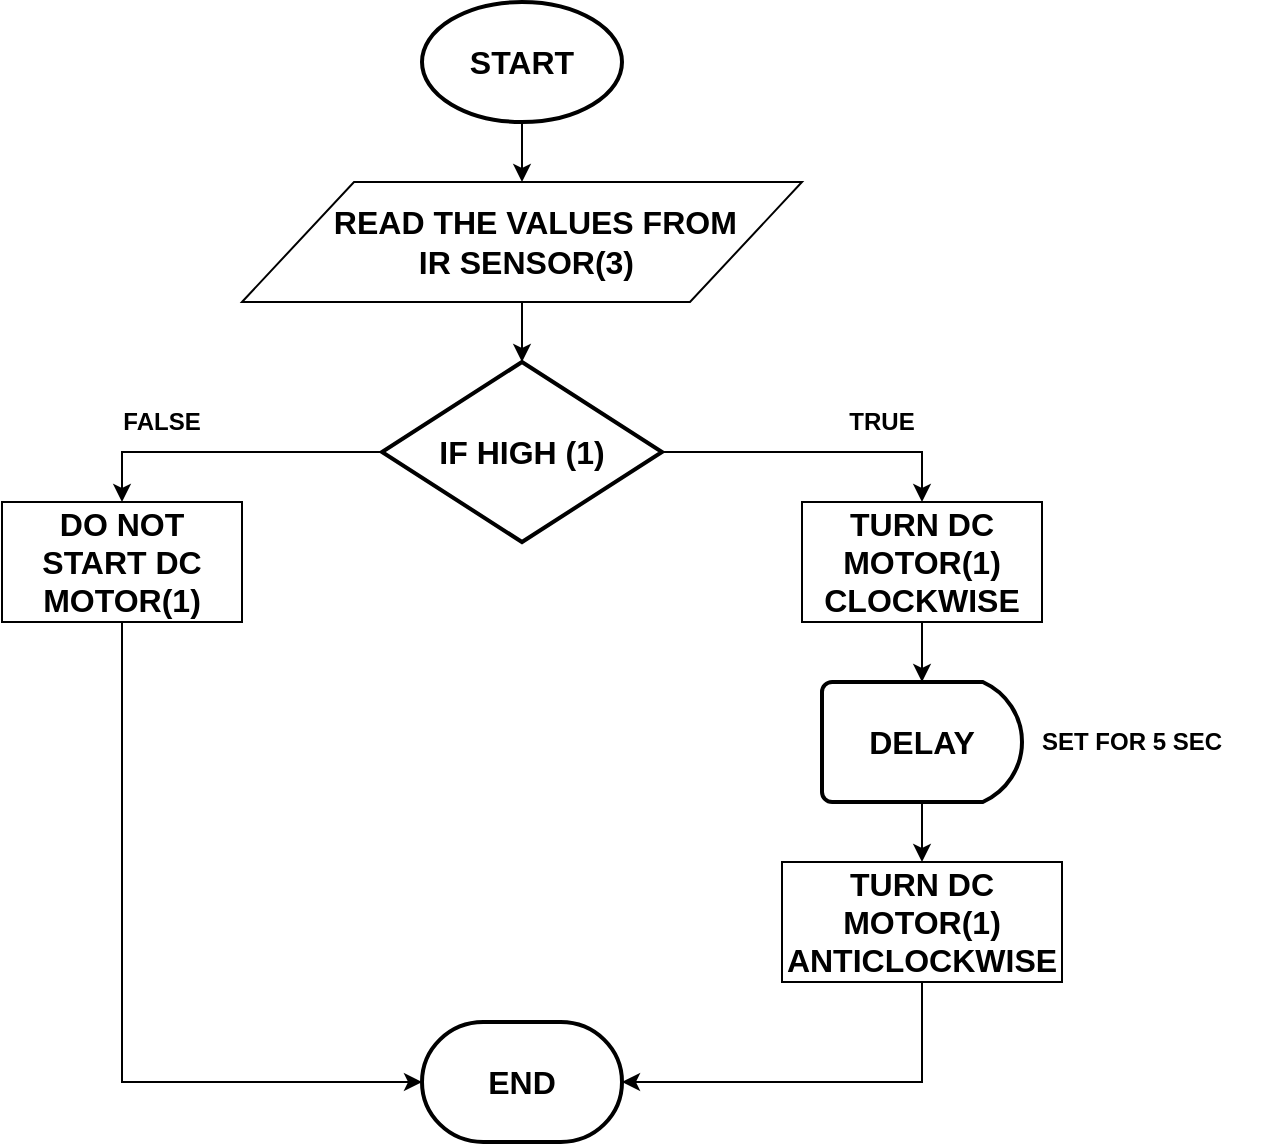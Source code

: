 <mxfile version="12.1.1" type="github" pages="7"><diagram id="cpXHXm1eKfsAVP_peRb-" name="Page-1"><mxGraphModel dx="1024" dy="534" grid="1" gridSize="10" guides="1" tooltips="1" connect="1" arrows="1" fold="1" page="1" pageScale="1" pageWidth="850" pageHeight="1100" math="0" shadow="0"><root><mxCell id="0"/><mxCell id="1" parent="0"/><mxCell id="8FethYxTrr61suT6uDhl-6" value="" style="edgeStyle=orthogonalEdgeStyle;rounded=0;orthogonalLoop=1;jettySize=auto;html=1;" edge="1" parent="1" source="8FethYxTrr61suT6uDhl-2" target="8FethYxTrr61suT6uDhl-3"><mxGeometry relative="1" as="geometry"/></mxCell><mxCell id="8FethYxTrr61suT6uDhl-2" value="&lt;font size=&quot;3&quot;&gt;&lt;b&gt;START&lt;/b&gt;&lt;/font&gt;" style="strokeWidth=2;html=1;shape=mxgraph.flowchart.start_1;whiteSpace=wrap;" vertex="1" parent="1"><mxGeometry x="360" y="20" width="100" height="60" as="geometry"/></mxCell><mxCell id="8FethYxTrr61suT6uDhl-5" value="" style="edgeStyle=orthogonalEdgeStyle;rounded=0;orthogonalLoop=1;jettySize=auto;html=1;" edge="1" parent="1" source="8FethYxTrr61suT6uDhl-3" target="8FethYxTrr61suT6uDhl-4"><mxGeometry relative="1" as="geometry"/></mxCell><mxCell id="8FethYxTrr61suT6uDhl-3" value="&lt;font size=&quot;3&quot;&gt;&lt;b&gt;&amp;nbsp; &amp;nbsp;READ THE VALUES FROM&lt;br&gt;&amp;nbsp;IR SENSOR(3)&lt;/b&gt;&lt;/font&gt;" style="shape=parallelogram;perimeter=parallelogramPerimeter;whiteSpace=wrap;html=1;" vertex="1" parent="1"><mxGeometry x="270" y="110" width="280" height="60" as="geometry"/></mxCell><mxCell id="8FethYxTrr61suT6uDhl-12" style="edgeStyle=orthogonalEdgeStyle;rounded=0;orthogonalLoop=1;jettySize=auto;html=1;exitX=1;exitY=0.5;exitDx=0;exitDy=0;exitPerimeter=0;entryX=0.5;entryY=0;entryDx=0;entryDy=0;" edge="1" parent="1" source="8FethYxTrr61suT6uDhl-4" target="8FethYxTrr61suT6uDhl-9"><mxGeometry relative="1" as="geometry"/></mxCell><mxCell id="8FethYxTrr61suT6uDhl-15" style="edgeStyle=orthogonalEdgeStyle;rounded=0;orthogonalLoop=1;jettySize=auto;html=1;exitX=0;exitY=0.5;exitDx=0;exitDy=0;exitPerimeter=0;entryX=0.5;entryY=0;entryDx=0;entryDy=0;" edge="1" parent="1" source="8FethYxTrr61suT6uDhl-4" target="8FethYxTrr61suT6uDhl-14"><mxGeometry relative="1" as="geometry"/></mxCell><mxCell id="8FethYxTrr61suT6uDhl-4" value="&lt;font size=&quot;3&quot;&gt;&lt;b&gt;IF HIGH (1)&lt;/b&gt;&lt;/font&gt;" style="strokeWidth=2;html=1;shape=mxgraph.flowchart.decision;whiteSpace=wrap;" vertex="1" parent="1"><mxGeometry x="340" y="200" width="140" height="90" as="geometry"/></mxCell><mxCell id="8FethYxTrr61suT6uDhl-24" value="" style="edgeStyle=orthogonalEdgeStyle;rounded=0;orthogonalLoop=1;jettySize=auto;html=1;" edge="1" parent="1" source="8FethYxTrr61suT6uDhl-9" target="8FethYxTrr61suT6uDhl-22"><mxGeometry relative="1" as="geometry"/></mxCell><mxCell id="8FethYxTrr61suT6uDhl-9" value="&lt;font size=&quot;3&quot;&gt;&lt;b&gt;TURN DC MOTOR(1) CLOCKWISE&lt;/b&gt;&lt;/font&gt;" style="rounded=0;whiteSpace=wrap;html=1;" vertex="1" parent="1"><mxGeometry x="550" y="270" width="120" height="60" as="geometry"/></mxCell><mxCell id="8FethYxTrr61suT6uDhl-33" style="edgeStyle=orthogonalEdgeStyle;rounded=0;orthogonalLoop=1;jettySize=auto;html=1;exitX=0.5;exitY=1;exitDx=0;exitDy=0;entryX=0;entryY=0.5;entryDx=0;entryDy=0;entryPerimeter=0;" edge="1" parent="1" source="8FethYxTrr61suT6uDhl-14" target="8FethYxTrr61suT6uDhl-31"><mxGeometry relative="1" as="geometry"/></mxCell><mxCell id="8FethYxTrr61suT6uDhl-14" value="&lt;font size=&quot;3&quot;&gt;&lt;b&gt;DO NOT START DC MOTOR(1)&lt;/b&gt;&lt;/font&gt;" style="rounded=0;whiteSpace=wrap;html=1;" vertex="1" parent="1"><mxGeometry x="150" y="270" width="120" height="60" as="geometry"/></mxCell><mxCell id="8FethYxTrr61suT6uDhl-16" value="&lt;b&gt;FALSE&lt;/b&gt;" style="text;html=1;strokeColor=none;fillColor=none;align=center;verticalAlign=middle;whiteSpace=wrap;rounded=0;" vertex="1" parent="1"><mxGeometry x="210" y="220" width="40" height="20" as="geometry"/></mxCell><mxCell id="8FethYxTrr61suT6uDhl-17" value="&lt;b&gt;TRUE&lt;/b&gt;" style="text;html=1;strokeColor=none;fillColor=none;align=center;verticalAlign=middle;whiteSpace=wrap;rounded=0;" vertex="1" parent="1"><mxGeometry x="570" y="220" width="40" height="20" as="geometry"/></mxCell><mxCell id="8FethYxTrr61suT6uDhl-28" value="" style="edgeStyle=orthogonalEdgeStyle;rounded=0;orthogonalLoop=1;jettySize=auto;html=1;" edge="1" parent="1" source="8FethYxTrr61suT6uDhl-22" target="8FethYxTrr61suT6uDhl-27"><mxGeometry relative="1" as="geometry"/></mxCell><mxCell id="8FethYxTrr61suT6uDhl-22" value="&lt;font size=&quot;3&quot;&gt;&lt;b&gt;DELAY&lt;/b&gt;&lt;/font&gt;" style="strokeWidth=2;html=1;shape=mxgraph.flowchart.delay;whiteSpace=wrap;" vertex="1" parent="1"><mxGeometry x="560" y="360" width="100" height="60" as="geometry"/></mxCell><mxCell id="8FethYxTrr61suT6uDhl-23" value="&lt;b&gt;SET FOR 5 SEC&lt;/b&gt;" style="text;html=1;strokeColor=none;fillColor=none;align=center;verticalAlign=middle;whiteSpace=wrap;rounded=0;" vertex="1" parent="1"><mxGeometry x="640" y="380" width="150" height="20" as="geometry"/></mxCell><mxCell id="8FethYxTrr61suT6uDhl-32" style="edgeStyle=orthogonalEdgeStyle;rounded=0;orthogonalLoop=1;jettySize=auto;html=1;exitX=0.5;exitY=1;exitDx=0;exitDy=0;entryX=1;entryY=0.5;entryDx=0;entryDy=0;entryPerimeter=0;" edge="1" parent="1" source="8FethYxTrr61suT6uDhl-27" target="8FethYxTrr61suT6uDhl-31"><mxGeometry relative="1" as="geometry"/></mxCell><mxCell id="8FethYxTrr61suT6uDhl-27" value="&lt;font size=&quot;3&quot;&gt;&lt;b&gt;TURN DC MOTOR(1) ANTICLOCKWISE&lt;/b&gt;&lt;/font&gt;" style="rounded=0;whiteSpace=wrap;html=1;" vertex="1" parent="1"><mxGeometry x="540" y="450" width="140" height="60" as="geometry"/></mxCell><mxCell id="8FethYxTrr61suT6uDhl-31" value="&lt;font size=&quot;3&quot;&gt;&lt;b&gt;END&lt;/b&gt;&lt;/font&gt;" style="strokeWidth=2;html=1;shape=mxgraph.flowchart.terminator;whiteSpace=wrap;" vertex="1" parent="1"><mxGeometry x="360" y="530" width="100" height="60" as="geometry"/></mxCell></root></mxGraphModel></diagram><diagram id="CAY4Hf5fbWsNKcByDuMs" name="Page-2"><mxGraphModel dx="1056" dy="500" grid="1" gridSize="10" guides="1" tooltips="1" connect="1" arrows="1" fold="1" page="1" pageScale="1" pageWidth="850" pageHeight="1100" math="0" shadow="0"><root><mxCell id="u-xhcLlaOFGjCCtifoSP-0"/><mxCell id="u-xhcLlaOFGjCCtifoSP-1" parent="u-xhcLlaOFGjCCtifoSP-0"/><mxCell id="FyLErcn6XlF7ZaByzEpD-0" value="" style="edgeStyle=orthogonalEdgeStyle;rounded=0;orthogonalLoop=1;jettySize=auto;html=1;" edge="1" parent="u-xhcLlaOFGjCCtifoSP-1" source="u-xhcLlaOFGjCCtifoSP-2" target="fEO65_4RkykezhQG9S5--1"><mxGeometry relative="1" as="geometry"/></mxCell><mxCell id="u-xhcLlaOFGjCCtifoSP-2" value="&lt;font size=&quot;3&quot;&gt;&lt;b&gt;START&lt;/b&gt;&lt;/font&gt;" style="strokeWidth=2;html=1;shape=mxgraph.flowchart.start_1;whiteSpace=wrap;" vertex="1" parent="u-xhcLlaOFGjCCtifoSP-1"><mxGeometry x="375" y="20" width="100" height="60" as="geometry"/></mxCell><mxCell id="FyLErcn6XlF7ZaByzEpD-2" value="" style="edgeStyle=orthogonalEdgeStyle;rounded=0;orthogonalLoop=1;jettySize=auto;html=1;" edge="1" parent="u-xhcLlaOFGjCCtifoSP-1" source="fEO65_4RkykezhQG9S5--1" target="FyLErcn6XlF7ZaByzEpD-1"><mxGeometry relative="1" as="geometry"/></mxCell><mxCell id="fEO65_4RkykezhQG9S5--1" value="&lt;font size=&quot;3&quot;&gt;&lt;b&gt;&amp;nbsp; &amp;nbsp;READ VALUE FROM&lt;br&gt;IR SENSOR(2)&lt;br&gt;&lt;/b&gt;&lt;/font&gt;" style="shape=parallelogram;perimeter=parallelogramPerimeter;whiteSpace=wrap;html=1;" vertex="1" parent="u-xhcLlaOFGjCCtifoSP-1"><mxGeometry x="315" y="120" width="220" height="50" as="geometry"/></mxCell><mxCell id="OZX6bhbdG9XYP2vnnrGB-3" style="edgeStyle=orthogonalEdgeStyle;rounded=0;orthogonalLoop=1;jettySize=auto;html=1;exitX=1;exitY=0.5;exitDx=0;exitDy=0;exitPerimeter=0;entryX=0.5;entryY=0;entryDx=0;entryDy=0;" edge="1" parent="u-xhcLlaOFGjCCtifoSP-1" source="FyLErcn6XlF7ZaByzEpD-1" target="FyLErcn6XlF7ZaByzEpD-3"><mxGeometry relative="1" as="geometry"/></mxCell><mxCell id="OZX6bhbdG9XYP2vnnrGB-4" style="edgeStyle=orthogonalEdgeStyle;rounded=0;orthogonalLoop=1;jettySize=auto;html=1;exitX=0;exitY=0.5;exitDx=0;exitDy=0;exitPerimeter=0;entryX=0.5;entryY=0;entryDx=0;entryDy=0;" edge="1" parent="u-xhcLlaOFGjCCtifoSP-1" source="FyLErcn6XlF7ZaByzEpD-1" target="FyLErcn6XlF7ZaByzEpD-4"><mxGeometry relative="1" as="geometry"/></mxCell><mxCell id="FyLErcn6XlF7ZaByzEpD-1" value="&lt;font size=&quot;3&quot;&gt;&lt;b&gt;IF HIGH (1)&lt;/b&gt;&lt;/font&gt;" style="strokeWidth=2;html=1;shape=mxgraph.flowchart.decision;whiteSpace=wrap;" vertex="1" parent="u-xhcLlaOFGjCCtifoSP-1"><mxGeometry x="360" y="210" width="130" height="80" as="geometry"/></mxCell><mxCell id="bQ8iNKtZV4KZ_JRPeoKC-1" style="edgeStyle=orthogonalEdgeStyle;rounded=0;orthogonalLoop=1;jettySize=auto;html=1;exitX=0.5;exitY=1;exitDx=0;exitDy=0;entryX=1;entryY=0.5;entryDx=0;entryDy=0;entryPerimeter=0;" edge="1" parent="u-xhcLlaOFGjCCtifoSP-1" source="FyLErcn6XlF7ZaByzEpD-3" target="bQ8iNKtZV4KZ_JRPeoKC-0"><mxGeometry relative="1" as="geometry"/></mxCell><mxCell id="FyLErcn6XlF7ZaByzEpD-3" value="&lt;font size=&quot;3&quot;&gt;&lt;b&gt;TURN DC MOTOR(2) CLOCKWISE&lt;/b&gt;&lt;/font&gt;" style="rounded=0;whiteSpace=wrap;html=1;" vertex="1" parent="u-xhcLlaOFGjCCtifoSP-1"><mxGeometry x="560" y="280" width="120" height="60" as="geometry"/></mxCell><mxCell id="bQ8iNKtZV4KZ_JRPeoKC-2" style="edgeStyle=orthogonalEdgeStyle;rounded=0;orthogonalLoop=1;jettySize=auto;html=1;exitX=0.5;exitY=1;exitDx=0;exitDy=0;entryX=0;entryY=0.5;entryDx=0;entryDy=0;entryPerimeter=0;" edge="1" parent="u-xhcLlaOFGjCCtifoSP-1" source="FyLErcn6XlF7ZaByzEpD-4" target="bQ8iNKtZV4KZ_JRPeoKC-0"><mxGeometry relative="1" as="geometry"/></mxCell><mxCell id="FyLErcn6XlF7ZaByzEpD-4" value="&lt;font size=&quot;3&quot;&gt;&lt;b&gt;DO NOT START DC MOTOR(2)&lt;/b&gt;&lt;/font&gt;" style="rounded=0;whiteSpace=wrap;html=1;" vertex="1" parent="u-xhcLlaOFGjCCtifoSP-1"><mxGeometry x="160" y="280" width="120" height="60" as="geometry"/></mxCell><mxCell id="OZX6bhbdG9XYP2vnnrGB-0" value="&lt;b&gt;TRUE&lt;/b&gt;" style="text;html=1;strokeColor=none;fillColor=none;align=center;verticalAlign=middle;whiteSpace=wrap;rounded=0;" vertex="1" parent="u-xhcLlaOFGjCCtifoSP-1"><mxGeometry x="580" y="230" width="40" height="20" as="geometry"/></mxCell><mxCell id="OZX6bhbdG9XYP2vnnrGB-5" value="FALSE" style="text;html=1;strokeColor=none;fillColor=none;align=center;verticalAlign=middle;whiteSpace=wrap;rounded=0;fontStyle=1" vertex="1" parent="u-xhcLlaOFGjCCtifoSP-1"><mxGeometry x="220" y="230" width="40" height="20" as="geometry"/></mxCell><mxCell id="bQ8iNKtZV4KZ_JRPeoKC-0" value="&lt;font size=&quot;3&quot;&gt;&lt;b&gt;END&lt;/b&gt;&lt;/font&gt;" style="strokeWidth=2;html=1;shape=mxgraph.flowchart.terminator;whiteSpace=wrap;" vertex="1" parent="u-xhcLlaOFGjCCtifoSP-1"><mxGeometry x="375" y="360" width="100" height="60" as="geometry"/></mxCell></root></mxGraphModel></diagram><diagram id="LrF_EKlVP5CnJjYP0_e4" name="Page-3"><mxGraphModel dx="1024" dy="485" grid="1" gridSize="10" guides="1" tooltips="1" connect="1" arrows="1" fold="1" page="1" pageScale="1" pageWidth="850" pageHeight="1100" math="0" shadow="0"><root><mxCell id="0ZrdCVN7VsEObUa_Q7EB-0"/><mxCell id="0ZrdCVN7VsEObUa_Q7EB-1" parent="0ZrdCVN7VsEObUa_Q7EB-0"/><mxCell id="0ZrdCVN7VsEObUa_Q7EB-5" value="" style="edgeStyle=orthogonalEdgeStyle;rounded=0;orthogonalLoop=1;jettySize=auto;html=1;" edge="1" parent="0ZrdCVN7VsEObUa_Q7EB-1" source="0ZrdCVN7VsEObUa_Q7EB-2" target="0ZrdCVN7VsEObUa_Q7EB-3"><mxGeometry relative="1" as="geometry"/></mxCell><mxCell id="0ZrdCVN7VsEObUa_Q7EB-2" value="&lt;font size=&quot;3&quot;&gt;&lt;b&gt;START&lt;/b&gt;&lt;/font&gt;" style="strokeWidth=2;html=1;shape=mxgraph.flowchart.start_1;whiteSpace=wrap;" vertex="1" parent="0ZrdCVN7VsEObUa_Q7EB-1"><mxGeometry x="370" y="30" width="100" height="60" as="geometry"/></mxCell><mxCell id="0ZrdCVN7VsEObUa_Q7EB-6" value="" style="edgeStyle=orthogonalEdgeStyle;rounded=0;orthogonalLoop=1;jettySize=auto;html=1;" edge="1" parent="0ZrdCVN7VsEObUa_Q7EB-1" source="0ZrdCVN7VsEObUa_Q7EB-3" target="0ZrdCVN7VsEObUa_Q7EB-4"><mxGeometry relative="1" as="geometry"/></mxCell><mxCell id="0ZrdCVN7VsEObUa_Q7EB-3" value="&lt;font size=&quot;3&quot;&gt;&lt;b&gt;&amp;nbsp; &amp;nbsp;READ VALUES FROM&lt;br&gt;IR SENSOR(1)&lt;br&gt;&lt;/b&gt;&lt;/font&gt;" style="shape=parallelogram;perimeter=parallelogramPerimeter;whiteSpace=wrap;html=1;" vertex="1" parent="0ZrdCVN7VsEObUa_Q7EB-1"><mxGeometry x="300" y="120" width="240" height="50" as="geometry"/></mxCell><mxCell id="0ZrdCVN7VsEObUa_Q7EB-9" style="edgeStyle=orthogonalEdgeStyle;rounded=0;orthogonalLoop=1;jettySize=auto;html=1;exitX=1;exitY=0.5;exitDx=0;exitDy=0;entryX=0.5;entryY=0;entryDx=0;entryDy=0;" edge="1" parent="0ZrdCVN7VsEObUa_Q7EB-1" source="0ZrdCVN7VsEObUa_Q7EB-4" target="0ZrdCVN7VsEObUa_Q7EB-7"><mxGeometry relative="1" as="geometry"/></mxCell><mxCell id="0ZrdCVN7VsEObUa_Q7EB-10" style="edgeStyle=orthogonalEdgeStyle;rounded=0;orthogonalLoop=1;jettySize=auto;html=1;exitX=0;exitY=0.5;exitDx=0;exitDy=0;entryX=0.5;entryY=0;entryDx=0;entryDy=0;" edge="1" parent="0ZrdCVN7VsEObUa_Q7EB-1" source="0ZrdCVN7VsEObUa_Q7EB-4" target="0ZrdCVN7VsEObUa_Q7EB-8"><mxGeometry relative="1" as="geometry"/></mxCell><mxCell id="0ZrdCVN7VsEObUa_Q7EB-4" value="&lt;font size=&quot;3&quot;&gt;&lt;b&gt;IF HIGH (1)&lt;/b&gt;&lt;/font&gt;" style="rhombus;whiteSpace=wrap;html=1;" vertex="1" parent="0ZrdCVN7VsEObUa_Q7EB-1"><mxGeometry x="360" y="210" width="120" height="70" as="geometry"/></mxCell><mxCell id="0ZrdCVN7VsEObUa_Q7EB-14" style="edgeStyle=orthogonalEdgeStyle;rounded=0;orthogonalLoop=1;jettySize=auto;html=1;exitX=0.5;exitY=1;exitDx=0;exitDy=0;entryX=1;entryY=0.5;entryDx=0;entryDy=0;entryPerimeter=0;" edge="1" parent="0ZrdCVN7VsEObUa_Q7EB-1" source="0ZrdCVN7VsEObUa_Q7EB-7" target="0ZrdCVN7VsEObUa_Q7EB-13"><mxGeometry relative="1" as="geometry"/></mxCell><mxCell id="0ZrdCVN7VsEObUa_Q7EB-7" value="&lt;font size=&quot;3&quot;&gt;&lt;b&gt;LED BLINKS&lt;/b&gt;&lt;/font&gt;" style="rounded=0;whiteSpace=wrap;html=1;" vertex="1" parent="0ZrdCVN7VsEObUa_Q7EB-1"><mxGeometry x="550" y="280" width="120" height="40" as="geometry"/></mxCell><mxCell id="0ZrdCVN7VsEObUa_Q7EB-15" style="edgeStyle=orthogonalEdgeStyle;rounded=0;orthogonalLoop=1;jettySize=auto;html=1;exitX=0.5;exitY=1;exitDx=0;exitDy=0;entryX=0;entryY=0.5;entryDx=0;entryDy=0;entryPerimeter=0;" edge="1" parent="0ZrdCVN7VsEObUa_Q7EB-1" source="0ZrdCVN7VsEObUa_Q7EB-8" target="0ZrdCVN7VsEObUa_Q7EB-13"><mxGeometry relative="1" as="geometry"/></mxCell><mxCell id="0ZrdCVN7VsEObUa_Q7EB-8" value="&lt;font size=&quot;3&quot;&gt;&lt;b&gt;LED DO NOT BLINK&lt;/b&gt;&lt;/font&gt;" style="rounded=0;whiteSpace=wrap;html=1;" vertex="1" parent="0ZrdCVN7VsEObUa_Q7EB-1"><mxGeometry x="170" y="280" width="120" height="40" as="geometry"/></mxCell><mxCell id="0ZrdCVN7VsEObUa_Q7EB-11" value="TRUE" style="text;html=1;strokeColor=none;fillColor=none;align=center;verticalAlign=middle;whiteSpace=wrap;rounded=0;fontStyle=1" vertex="1" parent="0ZrdCVN7VsEObUa_Q7EB-1"><mxGeometry x="570" y="220" width="40" height="20" as="geometry"/></mxCell><mxCell id="0ZrdCVN7VsEObUa_Q7EB-12" value="FALSE" style="text;html=1;strokeColor=none;fillColor=none;align=center;verticalAlign=middle;whiteSpace=wrap;rounded=0;fontStyle=1" vertex="1" parent="0ZrdCVN7VsEObUa_Q7EB-1"><mxGeometry x="230" y="225" width="40" height="20" as="geometry"/></mxCell><mxCell id="0ZrdCVN7VsEObUa_Q7EB-13" value="&lt;font size=&quot;3&quot;&gt;&lt;b&gt;END&lt;/b&gt;&lt;/font&gt;" style="strokeWidth=2;html=1;shape=mxgraph.flowchart.terminator;whiteSpace=wrap;" vertex="1" parent="0ZrdCVN7VsEObUa_Q7EB-1"><mxGeometry x="370" y="340" width="100" height="60" as="geometry"/></mxCell></root></mxGraphModel></diagram><diagram id="TBn7vrWQeujHr4ChPc-y" name="Page-4"><mxGraphModel dx="1024" dy="485" grid="1" gridSize="10" guides="1" tooltips="1" connect="1" arrows="1" fold="1" page="1" pageScale="1" pageWidth="850" pageHeight="1100" math="0" shadow="0"><root><mxCell id="4yvzyzA0stSfSqZxLsbJ-0"/><mxCell id="4yvzyzA0stSfSqZxLsbJ-1" parent="4yvzyzA0stSfSqZxLsbJ-0"/><mxCell id="qxzPLow1mvBpIGoLGr41-2" value="" style="edgeStyle=orthogonalEdgeStyle;rounded=0;orthogonalLoop=1;jettySize=auto;html=1;" edge="1" parent="4yvzyzA0stSfSqZxLsbJ-1" source="qxzPLow1mvBpIGoLGr41-0" target="qxzPLow1mvBpIGoLGr41-1"><mxGeometry relative="1" as="geometry"/></mxCell><mxCell id="qxzPLow1mvBpIGoLGr41-0" value="&lt;font size=&quot;3&quot;&gt;&lt;b&gt;START&lt;/b&gt;&lt;/font&gt;" style="strokeWidth=2;html=1;shape=mxgraph.flowchart.start_1;whiteSpace=wrap;" vertex="1" parent="4yvzyzA0stSfSqZxLsbJ-1"><mxGeometry x="370" y="20" width="100" height="60" as="geometry"/></mxCell><mxCell id="3D39IuyLmu5WaIKz1epk-1" style="edgeStyle=orthogonalEdgeStyle;rounded=0;orthogonalLoop=1;jettySize=auto;html=1;exitX=0.5;exitY=1;exitDx=0;exitDy=0;entryX=0.5;entryY=0;entryDx=0;entryDy=0;entryPerimeter=0;" edge="1" parent="4yvzyzA0stSfSqZxLsbJ-1" source="qxzPLow1mvBpIGoLGr41-1" target="qxzPLow1mvBpIGoLGr41-3"><mxGeometry relative="1" as="geometry"/></mxCell><mxCell id="qxzPLow1mvBpIGoLGr41-1" value="&lt;font size=&quot;3&quot;&gt;&lt;b&gt;&amp;nbsp; &amp;nbsp;READ VALUES FROM&lt;br&gt;IR SENSOR(1)&lt;br&gt;&lt;/b&gt;&lt;/font&gt;" style="shape=parallelogram;perimeter=parallelogramPerimeter;whiteSpace=wrap;html=1;" vertex="1" parent="4yvzyzA0stSfSqZxLsbJ-1"><mxGeometry x="305" y="110" width="230" height="50" as="geometry"/></mxCell><mxCell id="3D39IuyLmu5WaIKz1epk-0" style="edgeStyle=orthogonalEdgeStyle;rounded=0;orthogonalLoop=1;jettySize=auto;html=1;exitX=1;exitY=0.5;exitDx=0;exitDy=0;exitPerimeter=0;entryX=0.5;entryY=0;entryDx=0;entryDy=0;" edge="1" parent="4yvzyzA0stSfSqZxLsbJ-1" source="qxzPLow1mvBpIGoLGr41-3" target="qxzPLow1mvBpIGoLGr41-7"><mxGeometry relative="1" as="geometry"/></mxCell><mxCell id="3D39IuyLmu5WaIKz1epk-3" style="edgeStyle=orthogonalEdgeStyle;rounded=0;orthogonalLoop=1;jettySize=auto;html=1;exitX=0;exitY=0.5;exitDx=0;exitDy=0;exitPerimeter=0;entryX=0.5;entryY=0;entryDx=0;entryDy=0;" edge="1" parent="4yvzyzA0stSfSqZxLsbJ-1" source="qxzPLow1mvBpIGoLGr41-3" target="3D39IuyLmu5WaIKz1epk-2"><mxGeometry relative="1" as="geometry"/></mxCell><mxCell id="qxzPLow1mvBpIGoLGr41-3" value="&lt;font size=&quot;3&quot;&gt;&lt;b&gt;IF HIGH (1)&lt;/b&gt;&lt;/font&gt;" style="strokeWidth=2;html=1;shape=mxgraph.flowchart.decision;whiteSpace=wrap;" vertex="1" parent="4yvzyzA0stSfSqZxLsbJ-1"><mxGeometry x="350" y="200" width="140" height="80" as="geometry"/></mxCell><mxCell id="gf_W3kQhSW7YLtDSN_tt-0" style="edgeStyle=orthogonalEdgeStyle;rounded=0;orthogonalLoop=1;jettySize=auto;html=1;exitX=0.5;exitY=1;exitDx=0;exitDy=0;entryX=1;entryY=0.5;entryDx=0;entryDy=0;entryPerimeter=0;" edge="1" parent="4yvzyzA0stSfSqZxLsbJ-1" source="qxzPLow1mvBpIGoLGr41-7" target="3D39IuyLmu5WaIKz1epk-8"><mxGeometry relative="1" as="geometry"/></mxCell><mxCell id="qxzPLow1mvBpIGoLGr41-7" value="&lt;font size=&quot;3&quot;&gt;&lt;b&gt;TURN DC MOTOR(2) CLOCKWISE&lt;/b&gt;&lt;/font&gt;" style="rounded=0;whiteSpace=wrap;html=1;" vertex="1" parent="4yvzyzA0stSfSqZxLsbJ-1"><mxGeometry x="535" y="280" width="120" height="60" as="geometry"/></mxCell><mxCell id="gf_W3kQhSW7YLtDSN_tt-1" style="edgeStyle=orthogonalEdgeStyle;rounded=0;orthogonalLoop=1;jettySize=auto;html=1;exitX=0.5;exitY=1;exitDx=0;exitDy=0;entryX=0;entryY=0.5;entryDx=0;entryDy=0;entryPerimeter=0;" edge="1" parent="4yvzyzA0stSfSqZxLsbJ-1" source="3D39IuyLmu5WaIKz1epk-2" target="3D39IuyLmu5WaIKz1epk-8"><mxGeometry relative="1" as="geometry"/></mxCell><mxCell id="3D39IuyLmu5WaIKz1epk-2" value="&lt;font size=&quot;3&quot;&gt;&lt;b&gt;DO NOT START DC MOTOR(2)&lt;/b&gt;&lt;/font&gt;" style="rounded=0;whiteSpace=wrap;html=1;" vertex="1" parent="4yvzyzA0stSfSqZxLsbJ-1"><mxGeometry x="180" y="280" width="120" height="60" as="geometry"/></mxCell><mxCell id="3D39IuyLmu5WaIKz1epk-4" value="TRUE" style="text;html=1;strokeColor=none;fillColor=none;align=center;verticalAlign=middle;whiteSpace=wrap;rounded=0;fontStyle=1" vertex="1" parent="4yvzyzA0stSfSqZxLsbJ-1"><mxGeometry x="555" y="220" width="40" height="20" as="geometry"/></mxCell><mxCell id="3D39IuyLmu5WaIKz1epk-7" value="FALSE" style="text;html=1;strokeColor=none;fillColor=none;align=center;verticalAlign=middle;whiteSpace=wrap;rounded=0;fontStyle=1" vertex="1" parent="4yvzyzA0stSfSqZxLsbJ-1"><mxGeometry x="240" y="220" width="40" height="20" as="geometry"/></mxCell><mxCell id="3D39IuyLmu5WaIKz1epk-8" value="&lt;font size=&quot;3&quot;&gt;&lt;b&gt;END&lt;/b&gt;&lt;/font&gt;" style="strokeWidth=2;html=1;shape=mxgraph.flowchart.terminator;whiteSpace=wrap;" vertex="1" parent="4yvzyzA0stSfSqZxLsbJ-1"><mxGeometry x="370" y="360" width="100" height="60" as="geometry"/></mxCell></root></mxGraphModel></diagram><diagram id="bcA8mB4lqZ4m_zLsXtsf" name="Page-5"><mxGraphModel dx="1024" dy="485" grid="1" gridSize="10" guides="1" tooltips="1" connect="1" arrows="1" fold="1" page="1" pageScale="1" pageWidth="850" pageHeight="1100" math="0" shadow="0"><root><mxCell id="dLDKis5dQ1fDWgwHRWgL-0"/><mxCell id="dLDKis5dQ1fDWgwHRWgL-1" parent="dLDKis5dQ1fDWgwHRWgL-0"/><mxCell id="dLDKis5dQ1fDWgwHRWgL-4" value="" style="edgeStyle=orthogonalEdgeStyle;rounded=0;orthogonalLoop=1;jettySize=auto;html=1;" edge="1" parent="dLDKis5dQ1fDWgwHRWgL-1" source="dLDKis5dQ1fDWgwHRWgL-2" target="dLDKis5dQ1fDWgwHRWgL-3"><mxGeometry relative="1" as="geometry"/></mxCell><mxCell id="dLDKis5dQ1fDWgwHRWgL-2" value="&lt;font size=&quot;3&quot;&gt;&lt;b&gt;START&lt;/b&gt;&lt;/font&gt;" style="strokeWidth=2;html=1;shape=mxgraph.flowchart.start_1;whiteSpace=wrap;" vertex="1" parent="dLDKis5dQ1fDWgwHRWgL-1"><mxGeometry x="375" y="20" width="100" height="60" as="geometry"/></mxCell><mxCell id="dLDKis5dQ1fDWgwHRWgL-10" style="edgeStyle=orthogonalEdgeStyle;rounded=0;orthogonalLoop=1;jettySize=auto;html=1;exitX=0.5;exitY=1;exitDx=0;exitDy=0;entryX=0.5;entryY=0;entryDx=0;entryDy=0;entryPerimeter=0;" edge="1" parent="dLDKis5dQ1fDWgwHRWgL-1" source="dLDKis5dQ1fDWgwHRWgL-3" target="dLDKis5dQ1fDWgwHRWgL-5"><mxGeometry relative="1" as="geometry"/></mxCell><mxCell id="dLDKis5dQ1fDWgwHRWgL-3" value="&lt;font size=&quot;3&quot;&gt;&lt;b&gt;&amp;nbsp; &amp;nbsp;READ VALUES FROM&lt;br&gt;IR SENSOR(3)&lt;br&gt;&lt;/b&gt;&lt;/font&gt;" style="shape=parallelogram;perimeter=parallelogramPerimeter;whiteSpace=wrap;html=1;" vertex="1" parent="dLDKis5dQ1fDWgwHRWgL-1"><mxGeometry x="310" y="120" width="230" height="50" as="geometry"/></mxCell><mxCell id="dLDKis5dQ1fDWgwHRWgL-8" style="edgeStyle=orthogonalEdgeStyle;rounded=0;orthogonalLoop=1;jettySize=auto;html=1;exitX=0;exitY=0.5;exitDx=0;exitDy=0;exitPerimeter=0;entryX=0.5;entryY=0;entryDx=0;entryDy=0;" edge="1" parent="dLDKis5dQ1fDWgwHRWgL-1" source="dLDKis5dQ1fDWgwHRWgL-5" target="dLDKis5dQ1fDWgwHRWgL-7"><mxGeometry relative="1" as="geometry"/></mxCell><mxCell id="dLDKis5dQ1fDWgwHRWgL-9" style="edgeStyle=orthogonalEdgeStyle;rounded=0;orthogonalLoop=1;jettySize=auto;html=1;exitX=1;exitY=0.5;exitDx=0;exitDy=0;exitPerimeter=0;entryX=0.5;entryY=0;entryDx=0;entryDy=0;" edge="1" parent="dLDKis5dQ1fDWgwHRWgL-1" source="dLDKis5dQ1fDWgwHRWgL-5" target="dLDKis5dQ1fDWgwHRWgL-6"><mxGeometry relative="1" as="geometry"/></mxCell><mxCell id="dLDKis5dQ1fDWgwHRWgL-5" value="&lt;font size=&quot;3&quot;&gt;&lt;b&gt;IF HIGH (1)&lt;/b&gt;&lt;/font&gt;" style="strokeWidth=2;html=1;shape=mxgraph.flowchart.decision;whiteSpace=wrap;" vertex="1" parent="dLDKis5dQ1fDWgwHRWgL-1"><mxGeometry x="357.5" y="210" width="135" height="80" as="geometry"/></mxCell><mxCell id="6k4E0BFUMAV6E0ESlOhG-1" style="edgeStyle=orthogonalEdgeStyle;rounded=0;orthogonalLoop=1;jettySize=auto;html=1;exitX=0.5;exitY=1;exitDx=0;exitDy=0;entryX=0.5;entryY=0;entryDx=0;entryDy=0;entryPerimeter=0;" edge="1" parent="dLDKis5dQ1fDWgwHRWgL-1" source="dLDKis5dQ1fDWgwHRWgL-6" target="dLDKis5dQ1fDWgwHRWgL-11"><mxGeometry relative="1" as="geometry"/></mxCell><mxCell id="dLDKis5dQ1fDWgwHRWgL-6" value="&lt;font size=&quot;3&quot;&gt;&lt;b&gt;TURN DC MOTOR(3) CLOCKWISE&lt;/b&gt;&lt;/font&gt;" style="rounded=0;whiteSpace=wrap;html=1;" vertex="1" parent="dLDKis5dQ1fDWgwHRWgL-1"><mxGeometry x="540" y="290" width="120" height="60" as="geometry"/></mxCell><mxCell id="6k4E0BFUMAV6E0ESlOhG-6" style="edgeStyle=orthogonalEdgeStyle;rounded=0;orthogonalLoop=1;jettySize=auto;html=1;exitX=0.5;exitY=1;exitDx=0;exitDy=0;entryX=0;entryY=0.5;entryDx=0;entryDy=0;entryPerimeter=0;" edge="1" parent="dLDKis5dQ1fDWgwHRWgL-1" source="dLDKis5dQ1fDWgwHRWgL-7" target="6k4E0BFUMAV6E0ESlOhG-4"><mxGeometry relative="1" as="geometry"/></mxCell><mxCell id="dLDKis5dQ1fDWgwHRWgL-7" value="&lt;font size=&quot;3&quot;&gt;&lt;b&gt;DO NOT START DC MOTOR(3)&lt;br&gt;&lt;/b&gt;&lt;/font&gt;" style="rounded=0;whiteSpace=wrap;html=1;" vertex="1" parent="dLDKis5dQ1fDWgwHRWgL-1"><mxGeometry x="190" y="290" width="120" height="60" as="geometry"/></mxCell><mxCell id="6k4E0BFUMAV6E0ESlOhG-3" value="" style="edgeStyle=orthogonalEdgeStyle;rounded=0;orthogonalLoop=1;jettySize=auto;html=1;" edge="1" parent="dLDKis5dQ1fDWgwHRWgL-1" source="dLDKis5dQ1fDWgwHRWgL-11" target="6k4E0BFUMAV6E0ESlOhG-2"><mxGeometry relative="1" as="geometry"/></mxCell><mxCell id="dLDKis5dQ1fDWgwHRWgL-11" value="&lt;font size=&quot;3&quot;&gt;&lt;b&gt;DELAY&lt;/b&gt;&lt;/font&gt;" style="strokeWidth=2;html=1;shape=mxgraph.flowchart.delay;whiteSpace=wrap;" vertex="1" parent="dLDKis5dQ1fDWgwHRWgL-1"><mxGeometry x="550" y="390" width="100" height="60" as="geometry"/></mxCell><mxCell id="6k4E0BFUMAV6E0ESlOhG-0" value="SET FOR 30 SEC" style="text;html=1;strokeColor=none;fillColor=none;align=center;verticalAlign=middle;whiteSpace=wrap;rounded=0;fontStyle=1" vertex="1" parent="dLDKis5dQ1fDWgwHRWgL-1"><mxGeometry x="660" y="410" width="110" height="20" as="geometry"/></mxCell><mxCell id="6k4E0BFUMAV6E0ESlOhG-5" style="edgeStyle=orthogonalEdgeStyle;rounded=0;orthogonalLoop=1;jettySize=auto;html=1;exitX=0.5;exitY=1;exitDx=0;exitDy=0;entryX=1;entryY=0.5;entryDx=0;entryDy=0;entryPerimeter=0;" edge="1" parent="dLDKis5dQ1fDWgwHRWgL-1" source="6k4E0BFUMAV6E0ESlOhG-2" target="6k4E0BFUMAV6E0ESlOhG-4"><mxGeometry relative="1" as="geometry"/></mxCell><mxCell id="6k4E0BFUMAV6E0ESlOhG-2" value="&lt;font size=&quot;3&quot;&gt;&lt;b&gt;TURN DC MOTOR(3) ANTICLOCKWISE&lt;br&gt;&lt;/b&gt;&lt;/font&gt;" style="rounded=0;whiteSpace=wrap;html=1;" vertex="1" parent="dLDKis5dQ1fDWgwHRWgL-1"><mxGeometry x="530" y="490" width="140" height="60" as="geometry"/></mxCell><mxCell id="6k4E0BFUMAV6E0ESlOhG-4" value="&lt;font size=&quot;3&quot;&gt;&lt;b&gt;END&lt;/b&gt;&lt;/font&gt;" style="strokeWidth=2;html=1;shape=mxgraph.flowchart.terminator;whiteSpace=wrap;" vertex="1" parent="dLDKis5dQ1fDWgwHRWgL-1"><mxGeometry x="375" y="580" width="100" height="60" as="geometry"/></mxCell><mxCell id="7QdZocja54Vg-wSTeRzP-0" value="TRUE" style="text;html=1;strokeColor=none;fillColor=none;align=center;verticalAlign=middle;whiteSpace=wrap;rounded=0;fontStyle=1" vertex="1" parent="dLDKis5dQ1fDWgwHRWgL-1"><mxGeometry x="560" y="230" width="40" height="20" as="geometry"/></mxCell><mxCell id="7QdZocja54Vg-wSTeRzP-1" value="FALSE" style="text;html=1;strokeColor=none;fillColor=none;align=center;verticalAlign=middle;whiteSpace=wrap;rounded=0;fontStyle=1" vertex="1" parent="dLDKis5dQ1fDWgwHRWgL-1"><mxGeometry x="250" y="230" width="40" height="20" as="geometry"/></mxCell></root></mxGraphModel></diagram><diagram id="QOl9IhpSWE2rHfazL6-5" name="Page-6"><mxGraphModel dx="1024" dy="485" grid="1" gridSize="10" guides="1" tooltips="1" connect="1" arrows="1" fold="1" page="1" pageScale="1" pageWidth="850" pageHeight="1100" math="0" shadow="0"><root><mxCell id="rDyWOr_Uca5nv8LFP3X0-0"/><mxCell id="rDyWOr_Uca5nv8LFP3X0-1" parent="rDyWOr_Uca5nv8LFP3X0-0"/><mxCell id="rDyWOr_Uca5nv8LFP3X0-4" style="edgeStyle=orthogonalEdgeStyle;rounded=0;orthogonalLoop=1;jettySize=auto;html=1;exitX=0.5;exitY=1;exitDx=0;exitDy=0;exitPerimeter=0;entryX=0.5;entryY=0;entryDx=0;entryDy=0;" edge="1" parent="rDyWOr_Uca5nv8LFP3X0-1" source="rDyWOr_Uca5nv8LFP3X0-2" target="rDyWOr_Uca5nv8LFP3X0-3"><mxGeometry relative="1" as="geometry"/></mxCell><mxCell id="rDyWOr_Uca5nv8LFP3X0-2" value="&lt;font size=&quot;3&quot;&gt;&lt;b&gt;START&lt;/b&gt;&lt;/font&gt;" style="strokeWidth=2;html=1;shape=mxgraph.flowchart.start_1;whiteSpace=wrap;" vertex="1" parent="rDyWOr_Uca5nv8LFP3X0-1"><mxGeometry x="375" y="20" width="100" height="60" as="geometry"/></mxCell><mxCell id="1TfNVjd8GdcLVMMjU--l-2" value="" style="edgeStyle=orthogonalEdgeStyle;rounded=0;orthogonalLoop=1;jettySize=auto;html=1;" edge="1" parent="rDyWOr_Uca5nv8LFP3X0-1" source="rDyWOr_Uca5nv8LFP3X0-3" target="1TfNVjd8GdcLVMMjU--l-1"><mxGeometry relative="1" as="geometry"/></mxCell><mxCell id="rDyWOr_Uca5nv8LFP3X0-3" value="&lt;font size=&quot;3&quot;&gt;&lt;b&gt;&amp;nbsp; &amp;nbsp;READ VALUES FROM&lt;br&gt;IR SENSOR(3)&lt;br&gt;&lt;/b&gt;&lt;/font&gt;" style="shape=parallelogram;perimeter=parallelogramPerimeter;whiteSpace=wrap;html=1;" vertex="1" parent="rDyWOr_Uca5nv8LFP3X0-1"><mxGeometry x="300" y="120" width="250" height="50" as="geometry"/></mxCell><mxCell id="1TfNVjd8GdcLVMMjU--l-5" style="edgeStyle=orthogonalEdgeStyle;rounded=0;orthogonalLoop=1;jettySize=auto;html=1;exitX=1;exitY=0.5;exitDx=0;exitDy=0;exitPerimeter=0;" edge="1" parent="rDyWOr_Uca5nv8LFP3X0-1" source="1TfNVjd8GdcLVMMjU--l-1" target="1TfNVjd8GdcLVMMjU--l-3"><mxGeometry relative="1" as="geometry"/></mxCell><mxCell id="1TfNVjd8GdcLVMMjU--l-6" style="edgeStyle=orthogonalEdgeStyle;rounded=0;orthogonalLoop=1;jettySize=auto;html=1;exitX=0;exitY=0.5;exitDx=0;exitDy=0;exitPerimeter=0;entryX=0.5;entryY=0;entryDx=0;entryDy=0;" edge="1" parent="rDyWOr_Uca5nv8LFP3X0-1" source="1TfNVjd8GdcLVMMjU--l-1" target="1TfNVjd8GdcLVMMjU--l-4"><mxGeometry relative="1" as="geometry"/></mxCell><mxCell id="1TfNVjd8GdcLVMMjU--l-1" value="&lt;font size=&quot;3&quot;&gt;&lt;b&gt;IF HIGH (1)&lt;/b&gt;&lt;/font&gt;" style="strokeWidth=2;html=1;shape=mxgraph.flowchart.decision;whiteSpace=wrap;" vertex="1" parent="rDyWOr_Uca5nv8LFP3X0-1"><mxGeometry x="352.5" y="200" width="145" height="60" as="geometry"/></mxCell><mxCell id="apRVH45mIJWnqY2hlkY4-1" style="edgeStyle=orthogonalEdgeStyle;rounded=0;orthogonalLoop=1;jettySize=auto;html=1;exitX=0.5;exitY=1;exitDx=0;exitDy=0;entryX=0.5;entryY=0;entryDx=0;entryDy=0;entryPerimeter=0;" edge="1" parent="rDyWOr_Uca5nv8LFP3X0-1" source="1TfNVjd8GdcLVMMjU--l-3" target="apRVH45mIJWnqY2hlkY4-0"><mxGeometry relative="1" as="geometry"/></mxCell><mxCell id="1TfNVjd8GdcLVMMjU--l-3" value="&lt;font size=&quot;3&quot;&gt;&lt;b&gt;TURN DC MOTOR(4) CLOCKWISE&lt;/b&gt;&lt;/font&gt;" style="rounded=0;whiteSpace=wrap;html=1;" vertex="1" parent="rDyWOr_Uca5nv8LFP3X0-1"><mxGeometry x="550" y="270" width="120" height="60" as="geometry"/></mxCell><mxCell id="1TfNVjd8GdcLVMMjU--l-9" style="edgeStyle=orthogonalEdgeStyle;rounded=0;orthogonalLoop=1;jettySize=auto;html=1;exitX=0.5;exitY=1;exitDx=0;exitDy=0;entryX=0;entryY=0.5;entryDx=0;entryDy=0;entryPerimeter=0;" edge="1" parent="rDyWOr_Uca5nv8LFP3X0-1" source="1TfNVjd8GdcLVMMjU--l-4" target="1TfNVjd8GdcLVMMjU--l-7"><mxGeometry relative="1" as="geometry"/></mxCell><mxCell id="1TfNVjd8GdcLVMMjU--l-4" value="&lt;font size=&quot;3&quot;&gt;&lt;b&gt;DO NOT START DC MOTOR(4)&lt;/b&gt;&lt;/font&gt;" style="rounded=0;whiteSpace=wrap;html=1;" vertex="1" parent="rDyWOr_Uca5nv8LFP3X0-1"><mxGeometry x="170" y="270" width="120" height="60" as="geometry"/></mxCell><mxCell id="1TfNVjd8GdcLVMMjU--l-7" value="&lt;font size=&quot;3&quot;&gt;&lt;b&gt;END&lt;/b&gt;&lt;/font&gt;" style="strokeWidth=2;html=1;shape=mxgraph.flowchart.terminator;whiteSpace=wrap;" vertex="1" parent="rDyWOr_Uca5nv8LFP3X0-1"><mxGeometry x="375" y="530" width="100" height="60" as="geometry"/></mxCell><mxCell id="apRVH45mIJWnqY2hlkY4-4" style="edgeStyle=orthogonalEdgeStyle;rounded=0;orthogonalLoop=1;jettySize=auto;html=1;exitX=0.5;exitY=1;exitDx=0;exitDy=0;exitPerimeter=0;entryX=0.5;entryY=0;entryDx=0;entryDy=0;" edge="1" parent="rDyWOr_Uca5nv8LFP3X0-1" source="apRVH45mIJWnqY2hlkY4-0" target="apRVH45mIJWnqY2hlkY4-3"><mxGeometry relative="1" as="geometry"/></mxCell><mxCell id="apRVH45mIJWnqY2hlkY4-0" value="&lt;font size=&quot;3&quot;&gt;&lt;b&gt;DELAY&lt;/b&gt;&lt;/font&gt;" style="strokeWidth=2;html=1;shape=mxgraph.flowchart.delay;whiteSpace=wrap;" vertex="1" parent="rDyWOr_Uca5nv8LFP3X0-1"><mxGeometry x="560" y="360" width="100" height="60" as="geometry"/></mxCell><mxCell id="apRVH45mIJWnqY2hlkY4-2" value="SET FOR 30 SEC" style="text;html=1;strokeColor=none;fillColor=none;align=center;verticalAlign=middle;whiteSpace=wrap;rounded=0;fontStyle=1" vertex="1" parent="rDyWOr_Uca5nv8LFP3X0-1"><mxGeometry x="660" y="380" width="110" height="20" as="geometry"/></mxCell><mxCell id="apRVH45mIJWnqY2hlkY4-5" style="edgeStyle=orthogonalEdgeStyle;rounded=0;orthogonalLoop=1;jettySize=auto;html=1;exitX=0.5;exitY=1;exitDx=0;exitDy=0;entryX=1;entryY=0.5;entryDx=0;entryDy=0;entryPerimeter=0;" edge="1" parent="rDyWOr_Uca5nv8LFP3X0-1" source="apRVH45mIJWnqY2hlkY4-3" target="1TfNVjd8GdcLVMMjU--l-7"><mxGeometry relative="1" as="geometry"/></mxCell><mxCell id="apRVH45mIJWnqY2hlkY4-3" value="&lt;font size=&quot;3&quot;&gt;&lt;b&gt;TURN DC MOTOR(4) ANTICLOCKWISE&lt;/b&gt;&lt;/font&gt;" style="rounded=0;whiteSpace=wrap;html=1;" vertex="1" parent="rDyWOr_Uca5nv8LFP3X0-1"><mxGeometry x="540" y="450" width="140" height="60" as="geometry"/></mxCell><mxCell id="kf_i3WYGg1hyJCneU3C1-0" value="TRUE" style="text;html=1;strokeColor=none;fillColor=none;align=center;verticalAlign=middle;whiteSpace=wrap;rounded=0;fontStyle=1" vertex="1" parent="rDyWOr_Uca5nv8LFP3X0-1"><mxGeometry x="570" y="210" width="40" height="20" as="geometry"/></mxCell><mxCell id="kf_i3WYGg1hyJCneU3C1-1" value="FALSE" style="text;html=1;strokeColor=none;fillColor=none;align=center;verticalAlign=middle;whiteSpace=wrap;rounded=0;fontStyle=1" vertex="1" parent="rDyWOr_Uca5nv8LFP3X0-1"><mxGeometry x="230" y="210" width="40" height="20" as="geometry"/></mxCell></root></mxGraphModel></diagram><diagram id="nL5YID09GFi9JKcLGTmg" name="Page-7"><mxGraphModel dx="1024" dy="485" grid="1" gridSize="10" guides="1" tooltips="1" connect="1" arrows="1" fold="1" page="1" pageScale="1" pageWidth="850" pageHeight="1100" math="0" shadow="0"><root><mxCell id="ZGv1WvI5J2FvZ_C95zjX-0"/><mxCell id="ZGv1WvI5J2FvZ_C95zjX-1" parent="ZGv1WvI5J2FvZ_C95zjX-0"/><mxCell id="7nEsWGi5c-K9xKq1zy8W-2" value="" style="edgeStyle=orthogonalEdgeStyle;rounded=0;orthogonalLoop=1;jettySize=auto;html=1;" edge="1" parent="ZGv1WvI5J2FvZ_C95zjX-1" source="7nEsWGi5c-K9xKq1zy8W-0" target="7nEsWGi5c-K9xKq1zy8W-1"><mxGeometry relative="1" as="geometry"/></mxCell><mxCell id="7nEsWGi5c-K9xKq1zy8W-0" value="&lt;font size=&quot;3&quot;&gt;&lt;b&gt;START&lt;/b&gt;&lt;/font&gt;" style="strokeWidth=2;html=1;shape=mxgraph.flowchart.start_1;whiteSpace=wrap;" vertex="1" parent="ZGv1WvI5J2FvZ_C95zjX-1"><mxGeometry x="375" y="40" width="100" height="60" as="geometry"/></mxCell><mxCell id="7nEsWGi5c-K9xKq1zy8W-17" style="edgeStyle=orthogonalEdgeStyle;rounded=0;orthogonalLoop=1;jettySize=auto;html=1;exitX=0.5;exitY=1;exitDx=0;exitDy=0;entryX=0.5;entryY=0;entryDx=0;entryDy=0;entryPerimeter=0;" edge="1" parent="ZGv1WvI5J2FvZ_C95zjX-1" source="7nEsWGi5c-K9xKq1zy8W-1" target="7nEsWGi5c-K9xKq1zy8W-3"><mxGeometry relative="1" as="geometry"/></mxCell><mxCell id="7nEsWGi5c-K9xKq1zy8W-1" value="&lt;font size=&quot;3&quot;&gt;&lt;b&gt;&amp;nbsp; &amp;nbsp;READ VALUES FROM&lt;br&gt;IR SENSOR(3)&lt;br&gt;&lt;/b&gt;&lt;/font&gt;" style="shape=parallelogram;perimeter=parallelogramPerimeter;whiteSpace=wrap;html=1;" vertex="1" parent="ZGv1WvI5J2FvZ_C95zjX-1"><mxGeometry x="305" y="130" width="240" height="50" as="geometry"/></mxCell><mxCell id="7nEsWGi5c-K9xKq1zy8W-9" style="edgeStyle=orthogonalEdgeStyle;rounded=0;orthogonalLoop=1;jettySize=auto;html=1;exitX=0;exitY=0.5;exitDx=0;exitDy=0;exitPerimeter=0;entryX=0.5;entryY=0;entryDx=0;entryDy=0;" edge="1" parent="ZGv1WvI5J2FvZ_C95zjX-1" source="7nEsWGi5c-K9xKq1zy8W-3" target="7nEsWGi5c-K9xKq1zy8W-5"><mxGeometry relative="1" as="geometry"/></mxCell><mxCell id="7nEsWGi5c-K9xKq1zy8W-10" style="edgeStyle=orthogonalEdgeStyle;rounded=0;orthogonalLoop=1;jettySize=auto;html=1;exitX=1;exitY=0.5;exitDx=0;exitDy=0;exitPerimeter=0;entryX=0.5;entryY=0;entryDx=0;entryDy=0;" edge="1" parent="ZGv1WvI5J2FvZ_C95zjX-1" source="7nEsWGi5c-K9xKq1zy8W-3" target="7nEsWGi5c-K9xKq1zy8W-4"><mxGeometry relative="1" as="geometry"/></mxCell><mxCell id="7nEsWGi5c-K9xKq1zy8W-3" value="&lt;font size=&quot;3&quot;&gt;&lt;b&gt;IF HIGH (1)&lt;/b&gt;&lt;/font&gt;" style="strokeWidth=2;html=1;shape=mxgraph.flowchart.decision;whiteSpace=wrap;" vertex="1" parent="ZGv1WvI5J2FvZ_C95zjX-1"><mxGeometry x="345" y="220" width="160" height="70" as="geometry"/></mxCell><mxCell id="7nEsWGi5c-K9xKq1zy8W-11" style="edgeStyle=orthogonalEdgeStyle;rounded=0;orthogonalLoop=1;jettySize=auto;html=1;exitX=0.5;exitY=1;exitDx=0;exitDy=0;entryX=0.5;entryY=0;entryDx=0;entryDy=0;entryPerimeter=0;" edge="1" parent="ZGv1WvI5J2FvZ_C95zjX-1" source="7nEsWGi5c-K9xKq1zy8W-4" target="7nEsWGi5c-K9xKq1zy8W-6"><mxGeometry relative="1" as="geometry"/></mxCell><mxCell id="7nEsWGi5c-K9xKq1zy8W-4" value="&lt;font size=&quot;3&quot;&gt;&lt;b&gt;TURN STEPPER MOTOR ANTICLOCKWISE&lt;/b&gt;&lt;/font&gt;" style="rounded=0;whiteSpace=wrap;html=1;" vertex="1" parent="ZGv1WvI5J2FvZ_C95zjX-1"><mxGeometry x="560" y="300" width="180" height="60" as="geometry"/></mxCell><mxCell id="7nEsWGi5c-K9xKq1zy8W-16" style="edgeStyle=orthogonalEdgeStyle;rounded=0;orthogonalLoop=1;jettySize=auto;html=1;exitX=0.5;exitY=1;exitDx=0;exitDy=0;entryX=0;entryY=0.5;entryDx=0;entryDy=0;entryPerimeter=0;" edge="1" parent="ZGv1WvI5J2FvZ_C95zjX-1" source="7nEsWGi5c-K9xKq1zy8W-5" target="7nEsWGi5c-K9xKq1zy8W-14"><mxGeometry relative="1" as="geometry"/></mxCell><mxCell id="7nEsWGi5c-K9xKq1zy8W-5" value="&lt;font size=&quot;3&quot;&gt;&lt;b&gt;DO NOT START STEPPER MOTOR&lt;/b&gt;&lt;/font&gt;" style="rounded=0;whiteSpace=wrap;html=1;" vertex="1" parent="ZGv1WvI5J2FvZ_C95zjX-1"><mxGeometry x="140" y="300" width="150" height="60" as="geometry"/></mxCell><mxCell id="7nEsWGi5c-K9xKq1zy8W-13" style="edgeStyle=orthogonalEdgeStyle;rounded=0;orthogonalLoop=1;jettySize=auto;html=1;exitX=0.5;exitY=1;exitDx=0;exitDy=0;exitPerimeter=0;entryX=0.5;entryY=0;entryDx=0;entryDy=0;" edge="1" parent="ZGv1WvI5J2FvZ_C95zjX-1" source="7nEsWGi5c-K9xKq1zy8W-6" target="7nEsWGi5c-K9xKq1zy8W-12"><mxGeometry relative="1" as="geometry"/></mxCell><mxCell id="7nEsWGi5c-K9xKq1zy8W-6" value="&lt;font size=&quot;3&quot;&gt;&lt;b&gt;DELAY&lt;/b&gt;&lt;/font&gt;" style="strokeWidth=2;html=1;shape=mxgraph.flowchart.delay;whiteSpace=wrap;" vertex="1" parent="ZGv1WvI5J2FvZ_C95zjX-1"><mxGeometry x="600" y="400" width="100" height="60" as="geometry"/></mxCell><mxCell id="7nEsWGi5c-K9xKq1zy8W-7" value="SET FOR 5 SEC" style="text;html=1;strokeColor=none;fillColor=none;align=center;verticalAlign=middle;whiteSpace=wrap;rounded=0;fontStyle=1" vertex="1" parent="ZGv1WvI5J2FvZ_C95zjX-1"><mxGeometry x="700" y="420" width="120" height="20" as="geometry"/></mxCell><mxCell id="7nEsWGi5c-K9xKq1zy8W-15" style="edgeStyle=orthogonalEdgeStyle;rounded=0;orthogonalLoop=1;jettySize=auto;html=1;exitX=0.5;exitY=1;exitDx=0;exitDy=0;entryX=1;entryY=0.5;entryDx=0;entryDy=0;entryPerimeter=0;" edge="1" parent="ZGv1WvI5J2FvZ_C95zjX-1" source="7nEsWGi5c-K9xKq1zy8W-12" target="7nEsWGi5c-K9xKq1zy8W-14"><mxGeometry relative="1" as="geometry"/></mxCell><mxCell id="7nEsWGi5c-K9xKq1zy8W-12" value="&lt;font size=&quot;3&quot;&gt;&lt;b&gt;TURN STEPPER MOTOR CLOCKWISE&lt;/b&gt;&lt;/font&gt;" style="rounded=0;whiteSpace=wrap;html=1;" vertex="1" parent="ZGv1WvI5J2FvZ_C95zjX-1"><mxGeometry x="560" y="490" width="180" height="60" as="geometry"/></mxCell><mxCell id="7nEsWGi5c-K9xKq1zy8W-14" value="&lt;font size=&quot;3&quot;&gt;&lt;b&gt;END&lt;/b&gt;&lt;/font&gt;" style="strokeWidth=2;html=1;shape=mxgraph.flowchart.terminator;whiteSpace=wrap;" vertex="1" parent="ZGv1WvI5J2FvZ_C95zjX-1"><mxGeometry x="375" y="560" width="100" height="60" as="geometry"/></mxCell><mxCell id="7nEsWGi5c-K9xKq1zy8W-18" value="TRUE" style="text;html=1;strokeColor=none;fillColor=none;align=center;verticalAlign=middle;whiteSpace=wrap;rounded=0;fontStyle=1" vertex="1" parent="ZGv1WvI5J2FvZ_C95zjX-1"><mxGeometry x="610" y="235" width="40" height="20" as="geometry"/></mxCell><mxCell id="7nEsWGi5c-K9xKq1zy8W-19" value="FALSE" style="text;html=1;strokeColor=none;fillColor=none;align=center;verticalAlign=middle;whiteSpace=wrap;rounded=0;fontStyle=1" vertex="1" parent="ZGv1WvI5J2FvZ_C95zjX-1"><mxGeometry x="215" y="235" width="40" height="20" as="geometry"/></mxCell></root></mxGraphModel></diagram></mxfile>